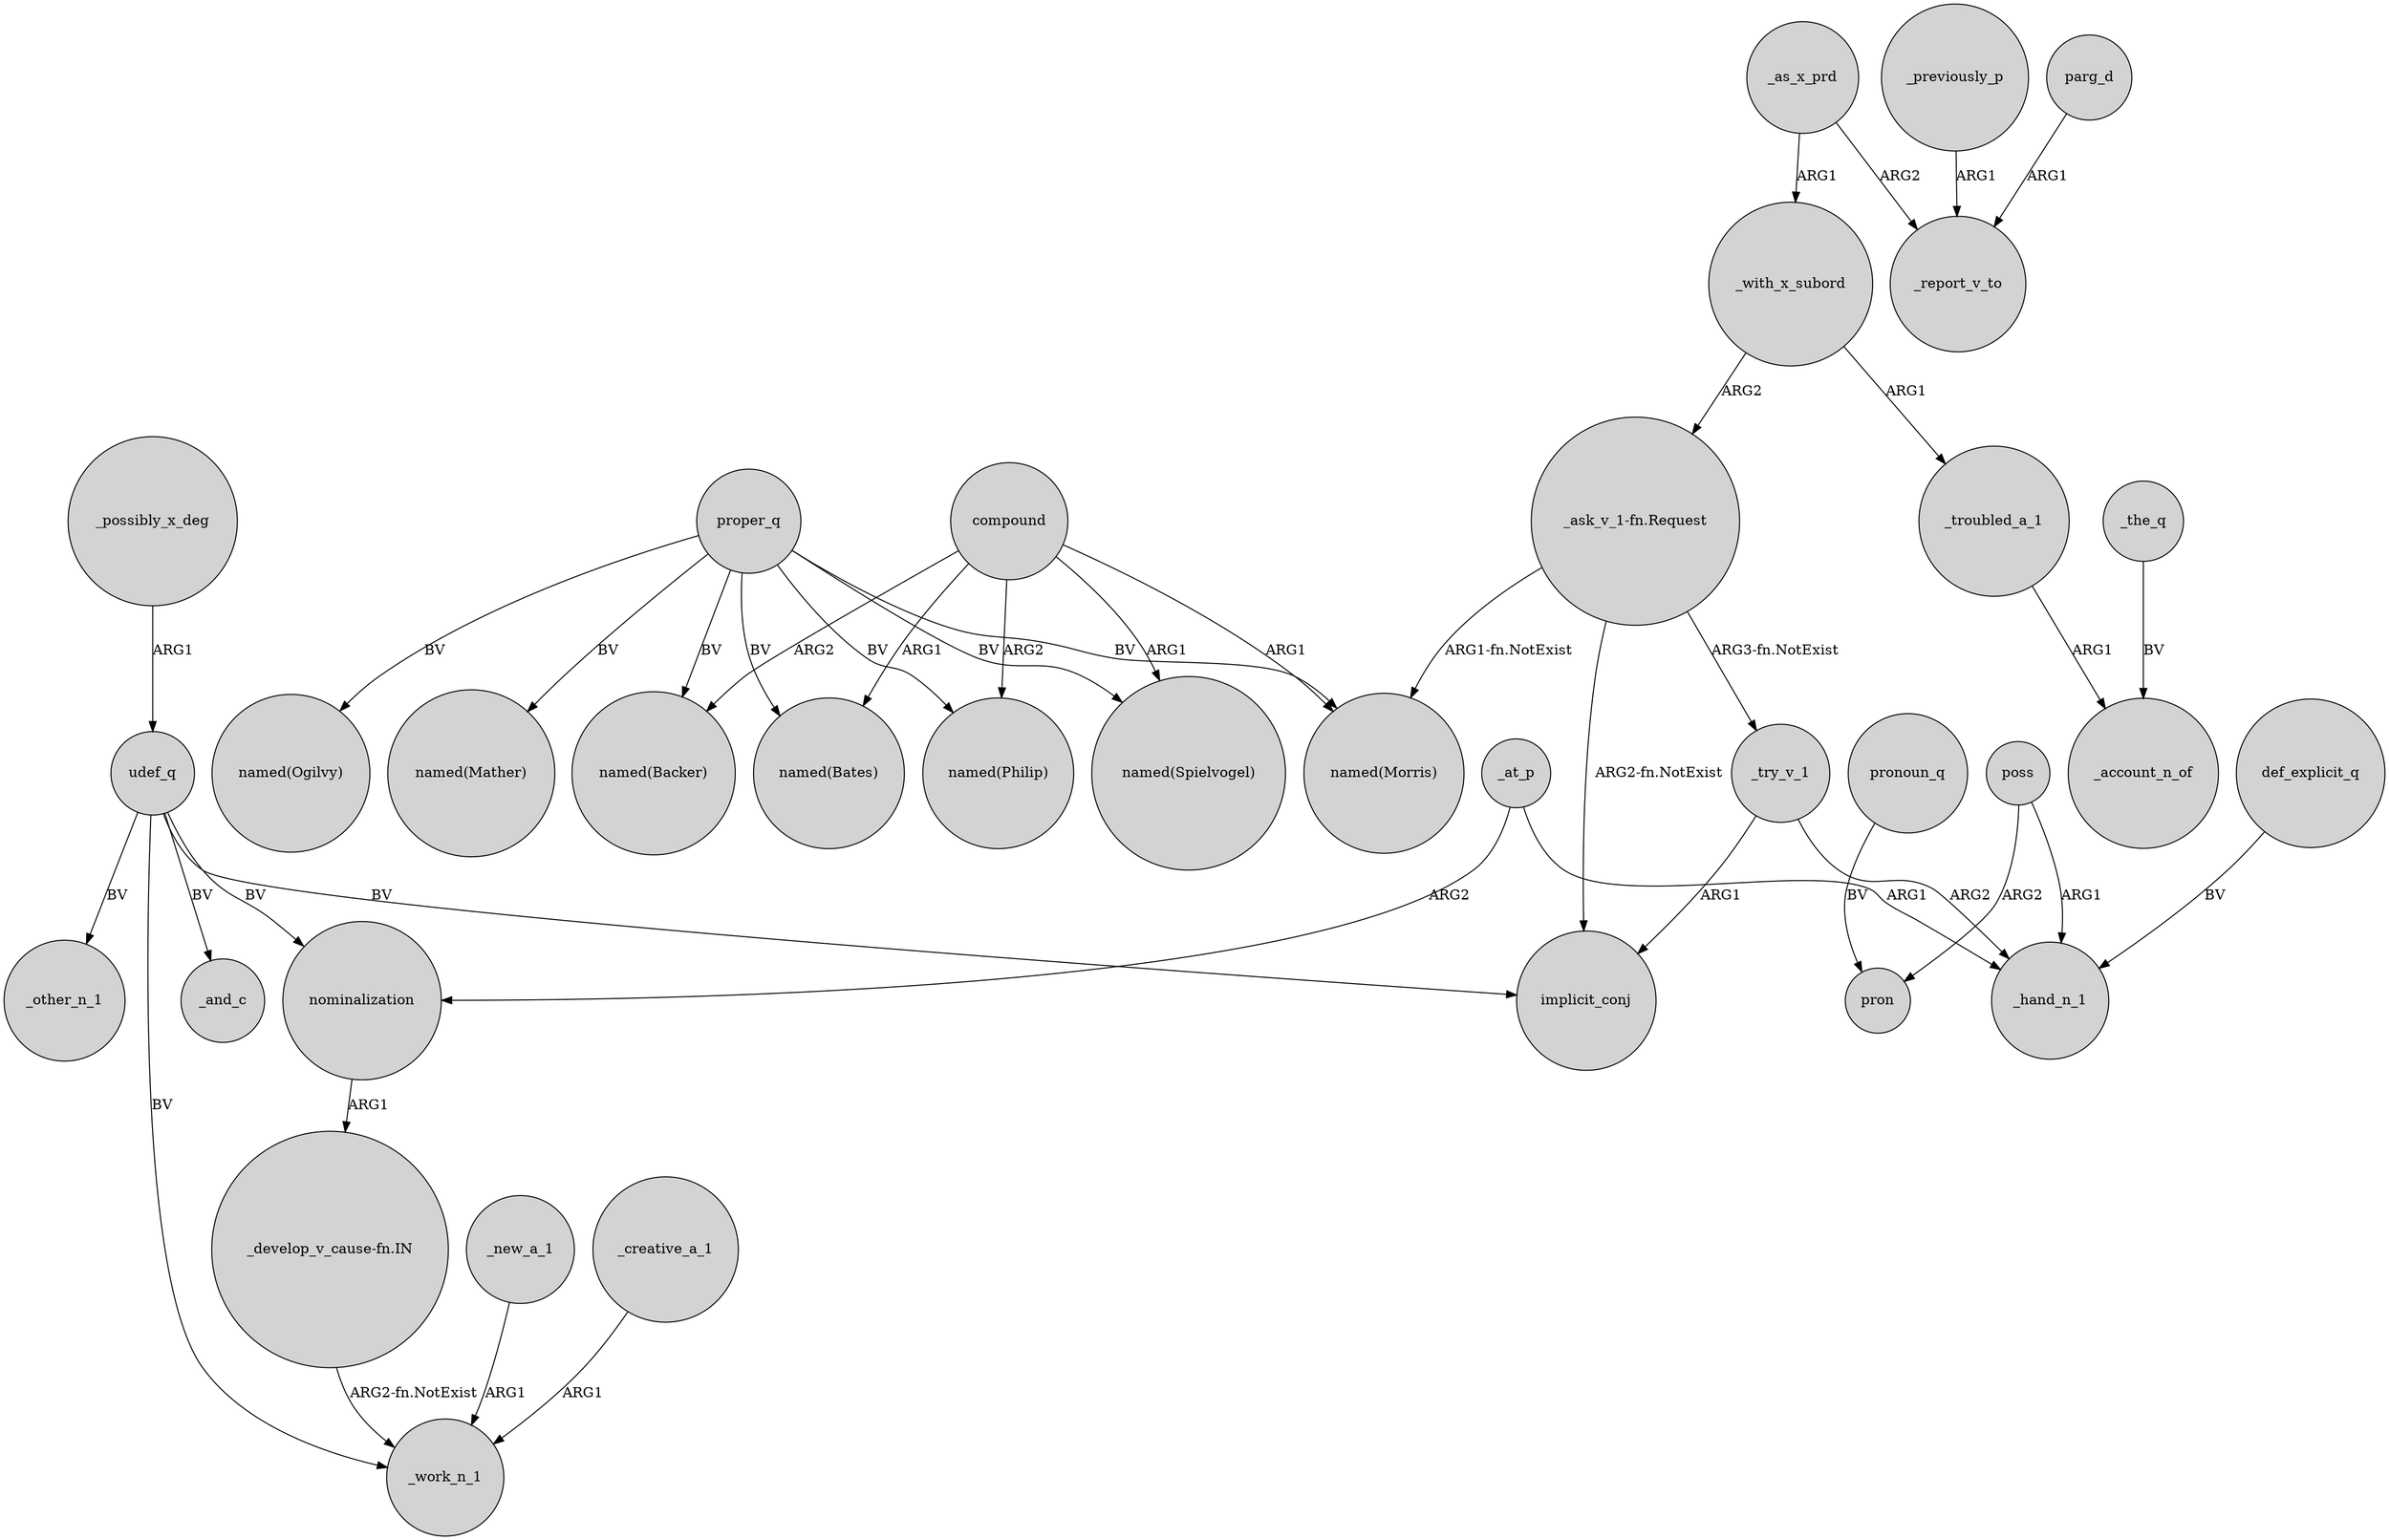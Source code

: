 digraph {
	node [shape=circle style=filled]
	_possibly_x_deg -> udef_q [label=ARG1]
	_troubled_a_1 -> _account_n_of [label=ARG1]
	proper_q -> "named(Bates)" [label=BV]
	proper_q -> "named(Backer)" [label=BV]
	poss -> pron [label=ARG2]
	_the_q -> _account_n_of [label=BV]
	compound -> "named(Bates)" [label=ARG1]
	nominalization -> "_develop_v_cause-fn.IN" [label=ARG1]
	compound -> "named(Spielvogel)" [label=ARG1]
	compound -> "named(Philip)" [label=ARG2]
	_previously_p -> _report_v_to [label=ARG1]
	proper_q -> "named(Philip)" [label=BV]
	proper_q -> "named(Mather)" [label=BV]
	udef_q -> implicit_conj [label=BV]
	_with_x_subord -> _troubled_a_1 [label=ARG1]
	compound -> "named(Morris)" [label=ARG1]
	proper_q -> "named(Spielvogel)" [label=BV]
	udef_q -> _other_n_1 [label=BV]
	_try_v_1 -> _hand_n_1 [label=ARG2]
	def_explicit_q -> _hand_n_1 [label=BV]
	proper_q -> "named(Morris)" [label=BV]
	pronoun_q -> pron [label=BV]
	"_ask_v_1-fn.Request" -> _try_v_1 [label="ARG3-fn.NotExist"]
	_with_x_subord -> "_ask_v_1-fn.Request" [label=ARG2]
	_new_a_1 -> _work_n_1 [label=ARG1]
	_at_p -> _hand_n_1 [label=ARG1]
	"_ask_v_1-fn.Request" -> implicit_conj [label="ARG2-fn.NotExist"]
	parg_d -> _report_v_to [label=ARG1]
	udef_q -> _work_n_1 [label=BV]
	_as_x_prd -> _report_v_to [label=ARG2]
	"_ask_v_1-fn.Request" -> "named(Morris)" [label="ARG1-fn.NotExist"]
	proper_q -> "named(Ogilvy)" [label=BV]
	_as_x_prd -> _with_x_subord [label=ARG1]
	poss -> _hand_n_1 [label=ARG1]
	_at_p -> nominalization [label=ARG2]
	udef_q -> nominalization [label=BV]
	compound -> "named(Backer)" [label=ARG2]
	_creative_a_1 -> _work_n_1 [label=ARG1]
	udef_q -> _and_c [label=BV]
	"_develop_v_cause-fn.IN" -> _work_n_1 [label="ARG2-fn.NotExist"]
	_try_v_1 -> implicit_conj [label=ARG1]
}
